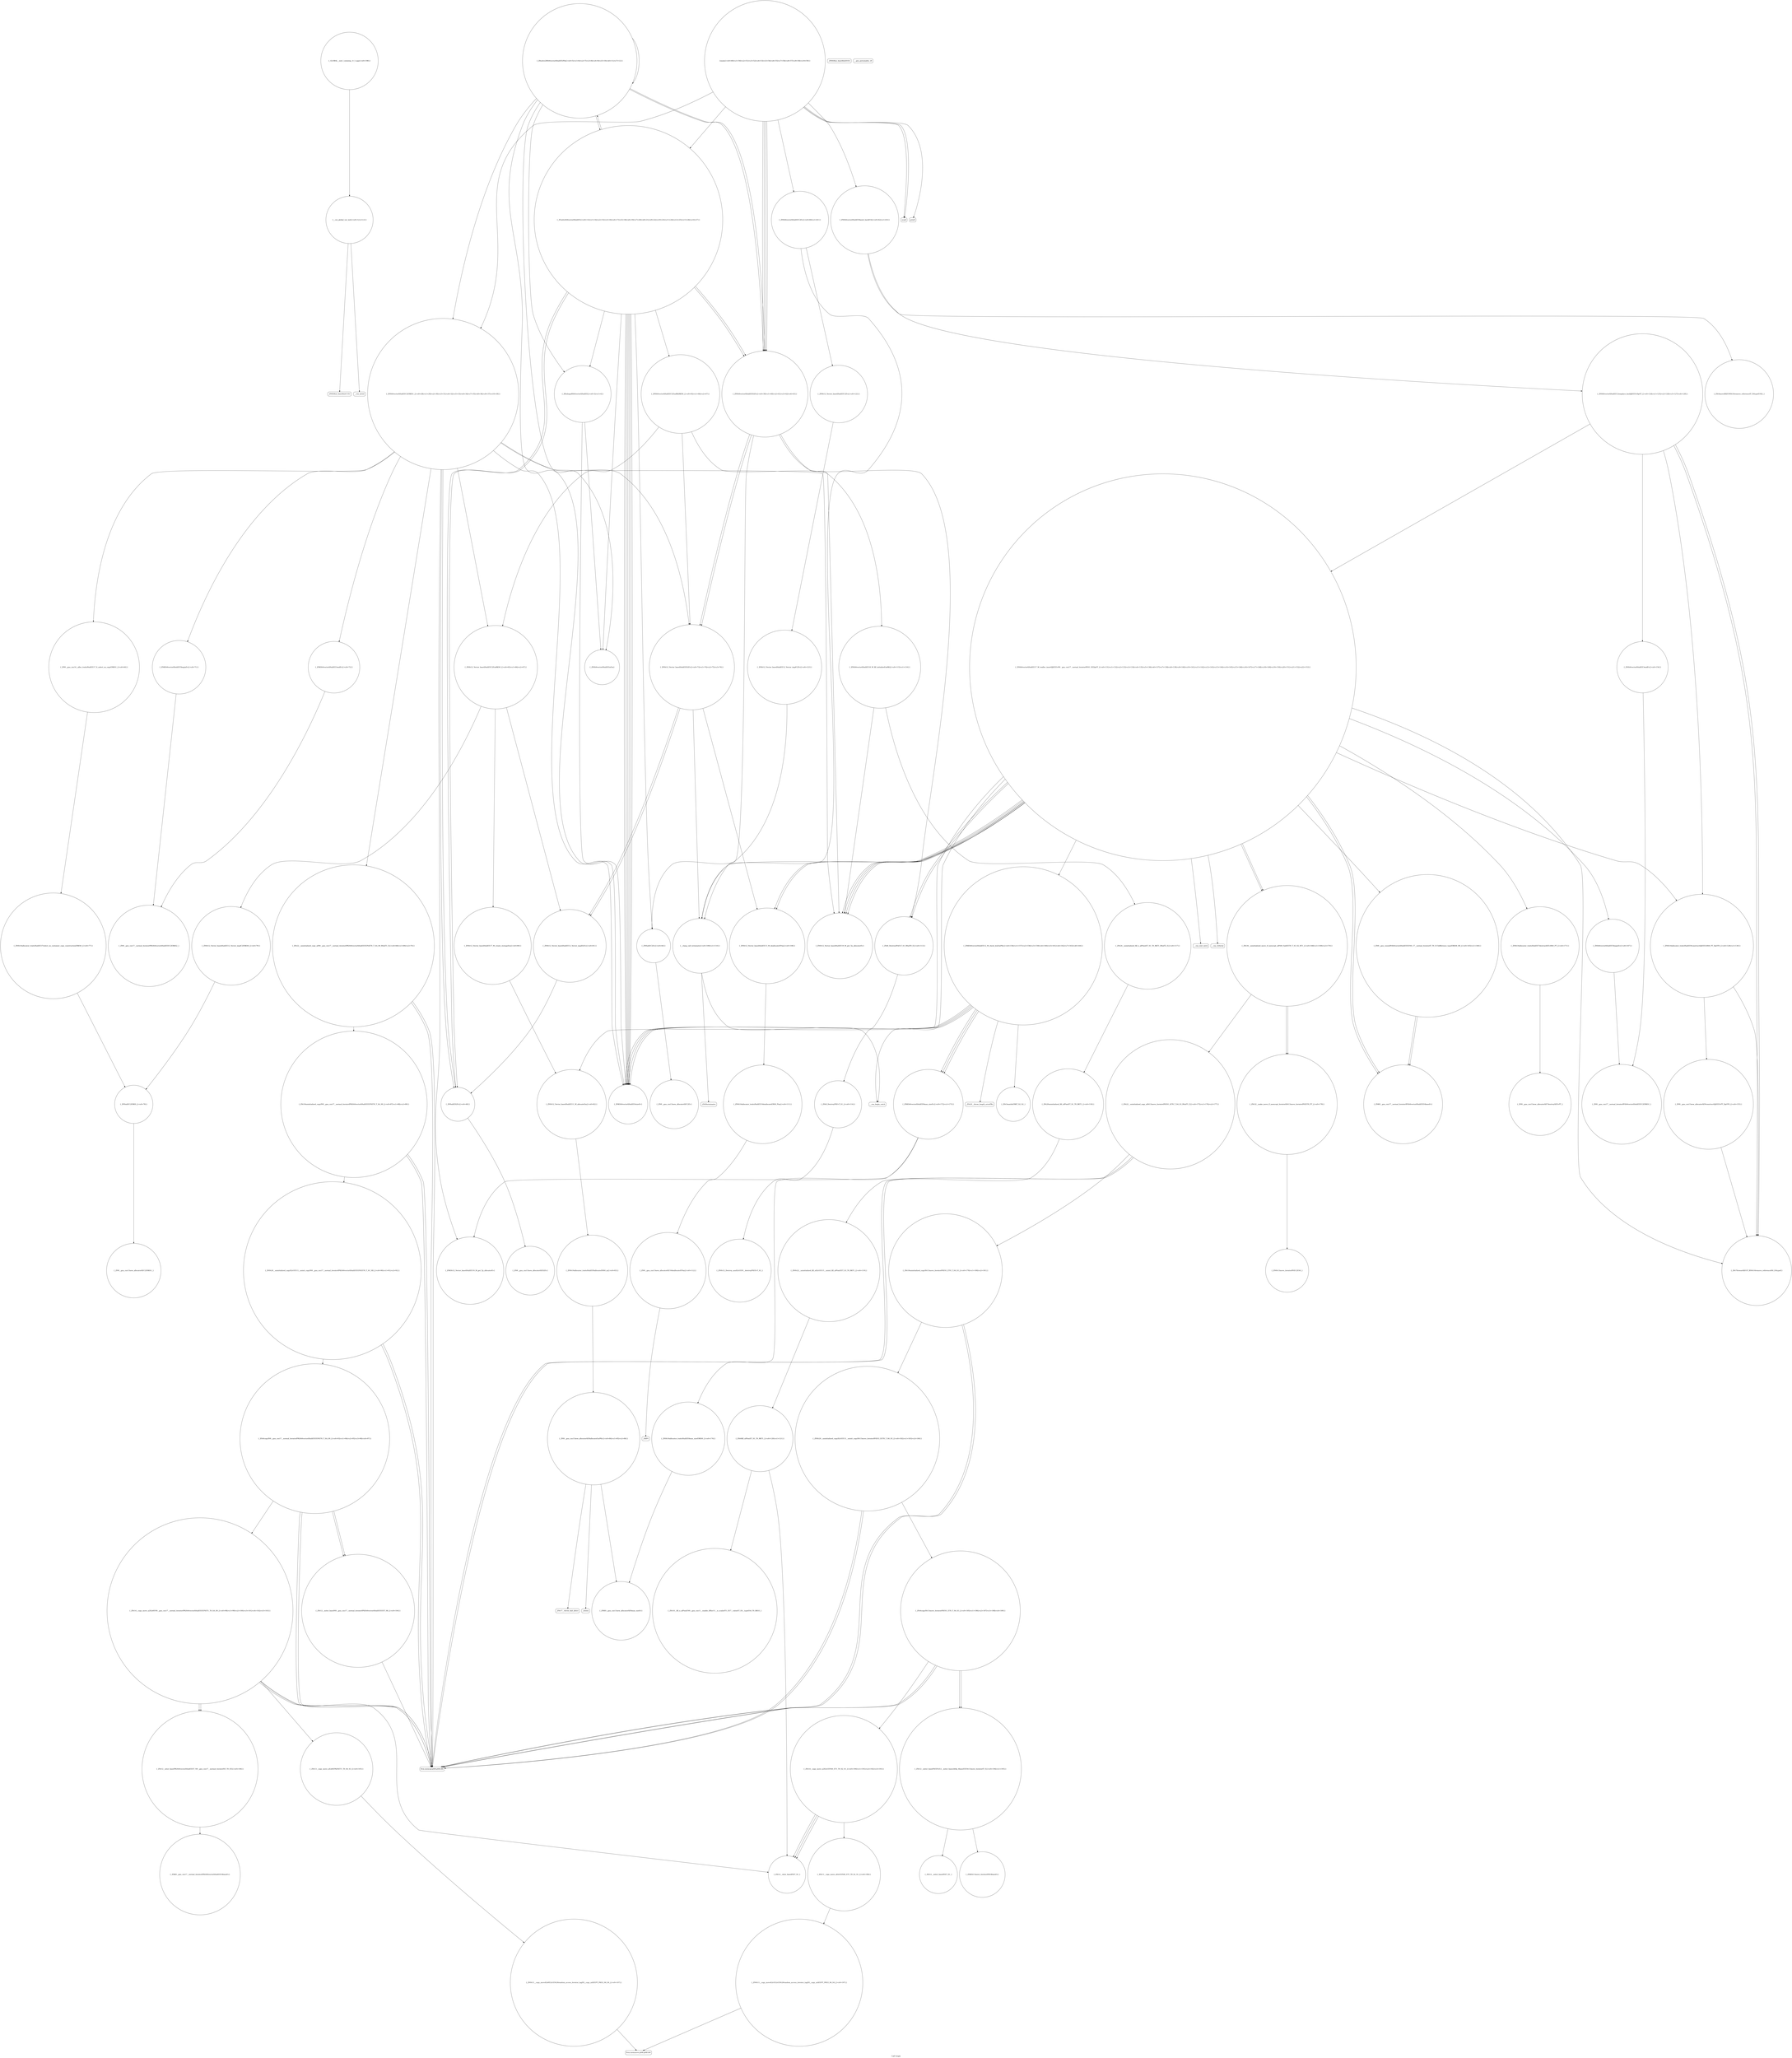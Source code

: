 digraph "Call Graph" {
	label="Call Graph";

	Node0x55a31f106e70 [shape=record,shape=circle,label="{__cxx_global_var_init|{<s0>1|<s1>2}}"];
	Node0x55a31f106e70:s0 -> Node0x55a31f106ef0[color=black];
	Node0x55a31f106e70:s1 -> Node0x55a31f3996a0[color=black];
	Node0x55a31f39d240 [shape=record,shape=circle,label="{_ZSt3maxImERKT_S2_S2_}"];
	Node0x55a31f3998a0 [shape=record,shape=circle,label="{_Z6solve2RSt6vectorIiSaIiEEiPib|{<s0>5|<s1>6|<s2>7|<s3>8|<s4>9|<s5>10|<s6>11|<s7>12}}"];
	Node0x55a31f3998a0:s0 -> Node0x55a31f3997a0[color=black];
	Node0x55a31f3998a0:s1 -> Node0x55a31f399720[color=black];
	Node0x55a31f3998a0:s2 -> Node0x55a31f3999a0[color=black];
	Node0x55a31f3998a0:s3 -> Node0x55a31f399920[color=black];
	Node0x55a31f3998a0:s4 -> Node0x55a31f399aa0[color=black];
	Node0x55a31f3998a0:s5 -> Node0x55a31f399aa0[color=black];
	Node0x55a31f3998a0:s6 -> Node0x55a31f399820[color=black];
	Node0x55a31f3998a0:s7 -> Node0x55a31f3998a0[color=black];
	Node0x55a31f39ada0 [shape=record,shape=circle,label="{_ZSt4copyISt13move_iteratorIPiES1_ET0_T_S4_S3_|{<s0>185|<s1>186|<s2>187|<s3>188|<s4>189}}"];
	Node0x55a31f39ada0:s0 -> Node0x55a31f39aa20[color=black];
	Node0x55a31f39ada0:s1 -> Node0x55a31f39aea0[color=black];
	Node0x55a31f39ada0:s2 -> Node0x55a31f39aa20[color=black];
	Node0x55a31f39ada0:s3 -> Node0x55a31f39aea0[color=black];
	Node0x55a31f39ada0:s4 -> Node0x55a31f39ae20[color=black];
	Node0x55a31f399c20 [shape=record,shape=circle,label="{_ZNSaIiED2Ev|{<s0>48}}"];
	Node0x55a31f399c20:s0 -> Node0x55a31f39a920[color=black];
	Node0x55a31f39b120 [shape=record,shape=circle,label="{_ZNSt13move_iteratorIPiEC2ES0_}"];
	Node0x55a31f399fa0 [shape=record,shape=circle,label="{_ZNKSt12_Vector_baseIiSaIiEE19_M_get_Tp_allocatorEv}"];
	Node0x55a31f39a320 [shape=record,shape=circle,label="{_ZNSt16allocator_traitsISaIiEE37select_on_container_copy_constructionERKS0_|{<s0>77}}"];
	Node0x55a31f39a320:s0 -> Node0x55a31f39a3a0[color=black];
	Node0x55a31f39a6a0 [shape=record,shape=circle,label="{_ZNSt16allocator_traitsISaIiEE8allocateERS0_m|{<s0>83}}"];
	Node0x55a31f39a6a0:s0 -> Node0x55a31f39a720[color=black];
	Node0x55a31f39aa20 [shape=record,shape=Mrecord,label="{llvm.memcpy.p0i8.p0i8.i64}"];
	Node0x55a31f39bdc0 [shape=record,shape=circle,label="{_ZSt12__niter_baseIPiET_S1_}"];
	Node0x55a31f39c140 [shape=record,shape=Mrecord,label="{__cxa_begin_catch}"];
	Node0x55a31f39c4c0 [shape=record,shape=circle,label="{_ZNSt12_Destroy_auxILb1EE9__destroyIPiEEvT_S3_}"];
	Node0x55a31f39c840 [shape=record,shape=circle,label="{_ZSt10__fill_n_aIPimiEN9__gnu_cxx11__enable_ifIXsr11__is_scalarIT1_EE7__valueET_E6__typeES4_T0_RKS3_}"];
	Node0x55a31f39cbc0 [shape=record,shape=circle,label="{_ZNSt6vectorIiSaIiEE17_M_realloc_insertIJiEEEvN9__gnu_cxx17__normal_iteratorIPiS1_EEDpOT_|{<s0>131|<s1>132|<s2>133|<s3>134|<s4>135|<s5>136|<s6>137|<s7>138|<s8>139|<s9>140|<s10>141|<s11>142|<s12>143|<s13>144|<s14>145|<s15>146|<s16>147|<s17>148|<s18>149|<s19>150|<s20>151|<s21>152|<s22>153}}"];
	Node0x55a31f39cbc0:s0 -> Node0x55a31f39cd40[color=black];
	Node0x55a31f39cbc0:s1 -> Node0x55a31f39ce40[color=black];
	Node0x55a31f39cbc0:s2 -> Node0x55a31f39cdc0[color=black];
	Node0x55a31f39cbc0:s3 -> Node0x55a31f39a620[color=black];
	Node0x55a31f39cbc0:s4 -> Node0x55a31f39cb40[color=black];
	Node0x55a31f39cbc0:s5 -> Node0x55a31f39cac0[color=black];
	Node0x55a31f39cbc0:s6 -> Node0x55a31f39cf40[color=black];
	Node0x55a31f39cbc0:s7 -> Node0x55a31f39a220[color=black];
	Node0x55a31f39cbc0:s8 -> Node0x55a31f39cec0[color=black];
	Node0x55a31f39cbc0:s9 -> Node0x55a31f39cf40[color=black];
	Node0x55a31f39cbc0:s10 -> Node0x55a31f39a220[color=black];
	Node0x55a31f39cbc0:s11 -> Node0x55a31f39cec0[color=black];
	Node0x55a31f39cbc0:s12 -> Node0x55a31f39c140[color=black];
	Node0x55a31f39cbc0:s13 -> Node0x55a31f39cfc0[color=black];
	Node0x55a31f39cbc0:s14 -> Node0x55a31f39d0c0[color=black];
	Node0x55a31f39cbc0:s15 -> Node0x55a31f39a220[color=black];
	Node0x55a31f39cbc0:s16 -> Node0x55a31f39c3c0[color=black];
	Node0x55a31f39cbc0:s17 -> Node0x55a31f39c040[color=black];
	Node0x55a31f39cbc0:s18 -> Node0x55a31f39d040[color=black];
	Node0x55a31f39cbc0:s19 -> Node0x55a31f39a220[color=black];
	Node0x55a31f39cbc0:s20 -> Node0x55a31f39c3c0[color=black];
	Node0x55a31f39cbc0:s21 -> Node0x55a31f39c040[color=black];
	Node0x55a31f39cbc0:s22 -> Node0x55a31f39c0c0[color=black];
	Node0x55a31f39cf40 [shape=record,shape=circle,label="{_ZNK9__gnu_cxx17__normal_iteratorIPiSt6vectorIiSaIiEEE4baseEv}"];
	Node0x55a31f106ef0 [shape=record,shape=Mrecord,label="{_ZNSt8ios_base4InitC1Ev}"];
	Node0x55a31f39d2c0 [shape=record,shape=circle,label="{_ZNSt16allocator_traitsISaIiEE8max_sizeERKS0_|{<s0>174}}"];
	Node0x55a31f39d2c0:s0 -> Node0x55a31f39a7a0[color=black];
	Node0x55a31f399920 [shape=record,shape=circle,label="{_Z5solveSt6vectorIiSaIiEE|{<s0>13|<s1>14|<s2>15|<s3>16|<s4>17|<s5>18|<s6>19|<s7>20|<s8>21|<s9>22|<s10>23|<s11>24|<s12>25|<s13>26|<s14>27}}"];
	Node0x55a31f399920:s0 -> Node0x55a31f3997a0[color=black];
	Node0x55a31f399920:s1 -> Node0x55a31f399820[color=black];
	Node0x55a31f399920:s2 -> Node0x55a31f3997a0[color=black];
	Node0x55a31f399920:s3 -> Node0x55a31f3997a0[color=black];
	Node0x55a31f399920:s4 -> Node0x55a31f3997a0[color=black];
	Node0x55a31f399920:s5 -> Node0x55a31f3997a0[color=black];
	Node0x55a31f399920:s6 -> Node0x55a31f399b20[color=black];
	Node0x55a31f399920:s7 -> Node0x55a31f399ba0[color=black];
	Node0x55a31f399920:s8 -> Node0x55a31f399c20[color=black];
	Node0x55a31f399920:s9 -> Node0x55a31f399720[color=black];
	Node0x55a31f399920:s10 -> Node0x55a31f3998a0[color=black];
	Node0x55a31f399920:s11 -> Node0x55a31f399aa0[color=black];
	Node0x55a31f399920:s12 -> Node0x55a31f399c20[color=black];
	Node0x55a31f399920:s13 -> Node0x55a31f399aa0[color=black];
	Node0x55a31f399920:s14 -> Node0x55a31f3997a0[color=black];
	Node0x55a31f39ae20 [shape=record,shape=circle,label="{_ZSt14__copy_move_a2ILb1EPiS0_ET1_T0_S2_S1_|{<s0>190|<s1>191|<s2>192|<s3>193}}"];
	Node0x55a31f39ae20:s0 -> Node0x55a31f39bdc0[color=black];
	Node0x55a31f39ae20:s1 -> Node0x55a31f39bdc0[color=black];
	Node0x55a31f39ae20:s2 -> Node0x55a31f39bdc0[color=black];
	Node0x55a31f39ae20:s3 -> Node0x55a31f39af20[color=black];
	Node0x55a31f399ca0 [shape=record,shape=circle,label="{main|{<s0>49|<s1>50|<s2>51|<s3>52|<s4>53|<s5>54|<s6>55|<s7>56|<s8>57|<s9>58|<s10>59}}"];
	Node0x55a31f399ca0:s0 -> Node0x55a31f399d20[color=black];
	Node0x55a31f399ca0:s1 -> Node0x55a31f399d20[color=black];
	Node0x55a31f399ca0:s2 -> Node0x55a31f399da0[color=black];
	Node0x55a31f399ca0:s3 -> Node0x55a31f399e20[color=black];
	Node0x55a31f399ca0:s4 -> Node0x55a31f3999a0[color=black];
	Node0x55a31f399ca0:s5 -> Node0x55a31f399920[color=black];
	Node0x55a31f399ca0:s6 -> Node0x55a31f399aa0[color=black];
	Node0x55a31f399ca0:s7 -> Node0x55a31f399ea0[color=black];
	Node0x55a31f399ca0:s8 -> Node0x55a31f399aa0[color=black];
	Node0x55a31f399ca0:s9 -> Node0x55a31f399aa0[color=black];
	Node0x55a31f399ca0:s10 -> Node0x55a31f399aa0[color=black];
	Node0x55a31f39b1a0 [shape=record,shape=circle,label="{_ZN9__gnu_cxx13new_allocatorIiE7destroyIiEEvPT_}"];
	Node0x55a31f39a020 [shape=record,shape=circle,label="{_ZNSt12_Vector_baseIiSaIiEEC2EmRKS0_|{<s0>65|<s1>66|<s2>67}}"];
	Node0x55a31f39a020:s0 -> Node0x55a31f39a4a0[color=black];
	Node0x55a31f39a020:s1 -> Node0x55a31f39a520[color=black];
	Node0x55a31f39a020:s2 -> Node0x55a31f39a5a0[color=black];
	Node0x55a31f39a3a0 [shape=record,shape=circle,label="{_ZNSaIiEC2ERKS_|{<s0>78}}"];
	Node0x55a31f39a3a0:s0 -> Node0x55a31f39a420[color=black];
	Node0x55a31f39a720 [shape=record,shape=circle,label="{_ZN9__gnu_cxx13new_allocatorIiE8allocateEmPKv|{<s0>84|<s1>85|<s2>86}}"];
	Node0x55a31f39a720:s0 -> Node0x55a31f39a7a0[color=black];
	Node0x55a31f39a720:s1 -> Node0x55a31f39a820[color=black];
	Node0x55a31f39a720:s2 -> Node0x55a31f39a8a0[color=black];
	Node0x55a31f39aaa0 [shape=record,shape=circle,label="{_ZNSt20__uninitialized_copyILb1EE13__uninit_copyIN9__gnu_cxx17__normal_iteratorIPKiSt6vectorIiSaIiEEEEPiEET0_T_SC_SB_|{<s0>90|<s1>91|<s2>92}}"];
	Node0x55a31f39aaa0:s0 -> Node0x55a31f39aa20[color=black];
	Node0x55a31f39aaa0:s1 -> Node0x55a31f39aa20[color=black];
	Node0x55a31f39aaa0:s2 -> Node0x55a31f39ab20[color=black];
	Node0x55a31f39be40 [shape=record,shape=circle,label="{_ZNSt11__copy_moveILb0ELb1ESt26random_access_iterator_tagE8__copy_mIiEEPT_PKS3_S6_S4_|{<s0>107}}"];
	Node0x55a31f39be40:s0 -> Node0x55a31f39bec0[color=black];
	Node0x55a31f39c1c0 [shape=record,shape=Mrecord,label="{_ZSt9terminatev}"];
	Node0x55a31f39c540 [shape=record,shape=circle,label="{_ZN9__gnu_cxx13new_allocatorIiEC2Ev}"];
	Node0x55a31f39c8c0 [shape=record,shape=circle,label="{_ZNSt12_Vector_baseIiSaIiEEC2Ev|{<s0>122}}"];
	Node0x55a31f39c8c0:s0 -> Node0x55a31f39c940[color=black];
	Node0x55a31f39cc40 [shape=record,shape=circle,label="{_ZNSt6vectorIiSaIiEE3endEv|{<s0>154}}"];
	Node0x55a31f39cc40:s0 -> Node0x55a31f39d340[color=black];
	Node0x55a31f39cfc0 [shape=record,shape=circle,label="{_ZNSt16allocator_traitsISaIiEE7destroyIiEEvRS0_PT_|{<s0>171}}"];
	Node0x55a31f39cfc0:s0 -> Node0x55a31f39b1a0[color=black];
	Node0x55a31f399620 [shape=record,shape=Mrecord,label="{_ZNSt8ios_base4InitD1Ev}"];
	Node0x55a31f39d340 [shape=record,shape=circle,label="{_ZN9__gnu_cxx17__normal_iteratorIPiSt6vectorIiSaIiEEEC2ERKS1_}"];
	Node0x55a31f3999a0 [shape=record,shape=circle,label="{_ZNSt6vectorIiSaIiEEC2ERKS1_|{<s0>28|<s1>29|<s2>30|<s3>31|<s4>32|<s5>33|<s6>34|<s7>35|<s8>36|<s9>37|<s10>38}}"];
	Node0x55a31f3999a0:s0 -> Node0x55a31f3997a0[color=black];
	Node0x55a31f3999a0:s1 -> Node0x55a31f399fa0[color=black];
	Node0x55a31f3999a0:s2 -> Node0x55a31f399f20[color=black];
	Node0x55a31f3999a0:s3 -> Node0x55a31f39a020[color=black];
	Node0x55a31f3999a0:s4 -> Node0x55a31f399c20[color=black];
	Node0x55a31f3999a0:s5 -> Node0x55a31f39a120[color=black];
	Node0x55a31f3999a0:s6 -> Node0x55a31f39a1a0[color=black];
	Node0x55a31f3999a0:s7 -> Node0x55a31f39a220[color=black];
	Node0x55a31f3999a0:s8 -> Node0x55a31f39a0a0[color=black];
	Node0x55a31f3999a0:s9 -> Node0x55a31f399c20[color=black];
	Node0x55a31f3999a0:s10 -> Node0x55a31f39a2a0[color=black];
	Node0x55a31f39aea0 [shape=record,shape=circle,label="{_ZSt12__miter_baseIPiEDTcl12__miter_basecldtfp_4baseEEESt13move_iteratorIT_E|{<s0>194|<s1>195}}"];
	Node0x55a31f39aea0:s0 -> Node0x55a31f39b0a0[color=black];
	Node0x55a31f39aea0:s1 -> Node0x55a31f39b020[color=black];
	Node0x55a31f399d20 [shape=record,shape=Mrecord,label="{scanf}"];
	Node0x55a31f39b220 [shape=record,shape=circle,label="{_GLOBAL__sub_I_semiexp._0_1.cpp|{<s0>198}}"];
	Node0x55a31f39b220:s0 -> Node0x55a31f106e70[color=black];
	Node0x55a31f39a0a0 [shape=record,shape=circle,label="{_ZSt22__uninitialized_copy_aIN9__gnu_cxx17__normal_iteratorIPKiSt6vectorIiSaIiEEEEPiiET0_T_SA_S9_RSaIT1_E|{<s0>68|<s1>69|<s2>70}}"];
	Node0x55a31f39a0a0:s0 -> Node0x55a31f39aa20[color=black];
	Node0x55a31f39a0a0:s1 -> Node0x55a31f39aa20[color=black];
	Node0x55a31f39a0a0:s2 -> Node0x55a31f39a9a0[color=black];
	Node0x55a31f39a420 [shape=record,shape=circle,label="{_ZN9__gnu_cxx13new_allocatorIiEC2ERKS1_}"];
	Node0x55a31f39a7a0 [shape=record,shape=circle,label="{_ZNK9__gnu_cxx13new_allocatorIiE8max_sizeEv}"];
	Node0x55a31f39ab20 [shape=record,shape=circle,label="{_ZSt4copyIN9__gnu_cxx17__normal_iteratorIPKiSt6vectorIiSaIiEEEEPiET0_T_SA_S9_|{<s0>93|<s1>94|<s2>95|<s3>96|<s4>97}}"];
	Node0x55a31f39ab20:s0 -> Node0x55a31f39aa20[color=black];
	Node0x55a31f39ab20:s1 -> Node0x55a31f39ac20[color=black];
	Node0x55a31f39ab20:s2 -> Node0x55a31f39aa20[color=black];
	Node0x55a31f39ab20:s3 -> Node0x55a31f39ac20[color=black];
	Node0x55a31f39ab20:s4 -> Node0x55a31f39aba0[color=black];
	Node0x55a31f39bec0 [shape=record,shape=Mrecord,label="{llvm.memmove.p0i8.p0i8.i64}"];
	Node0x55a31f39c240 [shape=record,shape=circle,label="{_ZNSt16allocator_traitsISaIiEE10deallocateERS0_Pim|{<s0>111}}"];
	Node0x55a31f39c240:s0 -> Node0x55a31f39c2c0[color=black];
	Node0x55a31f39c5c0 [shape=record,shape=circle,label="{_ZNSt6vectorIiSaIiEE18_M_fill_initializeEmRKi|{<s0>115|<s1>116}}"];
	Node0x55a31f39c5c0:s0 -> Node0x55a31f39a220[color=black];
	Node0x55a31f39c5c0:s1 -> Node0x55a31f39c640[color=black];
	Node0x55a31f39c940 [shape=record,shape=circle,label="{_ZNSt12_Vector_baseIiSaIiEE12_Vector_implC2Ev|{<s0>123}}"];
	Node0x55a31f39c940:s0 -> Node0x55a31f399b20[color=black];
	Node0x55a31f39ccc0 [shape=record,shape=circle,label="{_ZN9__gnu_cxx13new_allocatorIiE9constructIiJiEEEvPT_DpOT0_|{<s0>155}}"];
	Node0x55a31f39ccc0:s0 -> Node0x55a31f39cb40[color=black];
	Node0x55a31f39d040 [shape=record,shape=Mrecord,label="{__cxa_rethrow}"];
	Node0x55a31f3996a0 [shape=record,shape=Mrecord,label="{__cxa_atexit}"];
	Node0x55a31f39d3c0 [shape=record,shape=circle,label="{_ZSt22__uninitialized_copy_aISt13move_iteratorIPiES1_iET0_T_S4_S3_RSaIT1_E|{<s0>175|<s1>176|<s2>177}}"];
	Node0x55a31f39d3c0:s0 -> Node0x55a31f39aa20[color=black];
	Node0x55a31f39d3c0:s1 -> Node0x55a31f39aa20[color=black];
	Node0x55a31f39d3c0:s2 -> Node0x55a31f39d4c0[color=black];
	Node0x55a31f399a20 [shape=record,shape=Mrecord,label="{__gxx_personality_v0}"];
	Node0x55a31f39af20 [shape=record,shape=circle,label="{_ZSt13__copy_move_aILb1EPiS0_ET1_T0_S2_S1_|{<s0>196}}"];
	Node0x55a31f39af20:s0 -> Node0x55a31f39afa0[color=black];
	Node0x55a31f399da0 [shape=record,shape=circle,label="{_ZNSt6vectorIiSaIiEEC2Ev|{<s0>60|<s1>61}}"];
	Node0x55a31f399da0:s0 -> Node0x55a31f39c8c0[color=black];
	Node0x55a31f399da0:s1 -> Node0x55a31f39c0c0[color=black];
	Node0x55a31f39a120 [shape=record,shape=circle,label="{_ZNKSt6vectorIiSaIiEE5beginEv|{<s0>71}}"];
	Node0x55a31f39a120:s0 -> Node0x55a31f39bfc0[color=black];
	Node0x55a31f39a4a0 [shape=record,shape=circle,label="{_ZNSt12_Vector_baseIiSaIiEE12_Vector_implC2ERKS0_|{<s0>79}}"];
	Node0x55a31f39a4a0:s0 -> Node0x55a31f39a3a0[color=black];
	Node0x55a31f39a820 [shape=record,shape=Mrecord,label="{_ZSt17__throw_bad_allocv}"];
	Node0x55a31f39aba0 [shape=record,shape=circle,label="{_ZSt14__copy_move_a2ILb0EN9__gnu_cxx17__normal_iteratorIPKiSt6vectorIiSaIiEEEEPiET1_T0_SA_S9_|{<s0>98|<s1>99|<s2>100|<s3>101|<s4>102|<s5>103}}"];
	Node0x55a31f39aba0:s0 -> Node0x55a31f39aa20[color=black];
	Node0x55a31f39aba0:s1 -> Node0x55a31f39bd40[color=black];
	Node0x55a31f39aba0:s2 -> Node0x55a31f39aa20[color=black];
	Node0x55a31f39aba0:s3 -> Node0x55a31f39bd40[color=black];
	Node0x55a31f39aba0:s4 -> Node0x55a31f39bdc0[color=black];
	Node0x55a31f39aba0:s5 -> Node0x55a31f39aca0[color=black];
	Node0x55a31f39bf40 [shape=record,shape=circle,label="{_ZNK9__gnu_cxx17__normal_iteratorIPKiSt6vectorIiSaIiEEE4baseEv}"];
	Node0x55a31f39c2c0 [shape=record,shape=circle,label="{_ZN9__gnu_cxx13new_allocatorIiE10deallocateEPim|{<s0>112}}"];
	Node0x55a31f39c2c0:s0 -> Node0x55a31f39c340[color=black];
	Node0x55a31f39c640 [shape=record,shape=circle,label="{_ZSt24__uninitialized_fill_n_aIPimiiET_S1_T0_RKT1_RSaIT2_E|{<s0>117}}"];
	Node0x55a31f39c640:s0 -> Node0x55a31f39c6c0[color=black];
	Node0x55a31f39c9c0 [shape=record,shape=circle,label="{_ZNSt6vectorIiSaIiEE12emplace_backIJiEEEvDpOT_|{<s0>124|<s1>125|<s2>126|<s3>127|<s4>128}}"];
	Node0x55a31f39c9c0:s0 -> Node0x55a31f39cb40[color=black];
	Node0x55a31f39c9c0:s1 -> Node0x55a31f39cac0[color=black];
	Node0x55a31f39c9c0:s2 -> Node0x55a31f39cc40[color=black];
	Node0x55a31f39c9c0:s3 -> Node0x55a31f39cb40[color=black];
	Node0x55a31f39c9c0:s4 -> Node0x55a31f39cbc0[color=black];
	Node0x55a31f39cd40 [shape=record,shape=circle,label="{_ZNKSt6vectorIiSaIiEE12_M_check_lenEmPKc|{<s0>156|<s1>157|<s2>158|<s3>159|<s4>160|<s5>161|<s6>162|<s7>163|<s8>164}}"];
	Node0x55a31f39cd40:s0 -> Node0x55a31f39d140[color=black];
	Node0x55a31f39cd40:s1 -> Node0x55a31f3997a0[color=black];
	Node0x55a31f39cd40:s2 -> Node0x55a31f39d1c0[color=black];
	Node0x55a31f39cd40:s3 -> Node0x55a31f3997a0[color=black];
	Node0x55a31f39cd40:s4 -> Node0x55a31f3997a0[color=black];
	Node0x55a31f39cd40:s5 -> Node0x55a31f39d240[color=black];
	Node0x55a31f39cd40:s6 -> Node0x55a31f3997a0[color=black];
	Node0x55a31f39cd40:s7 -> Node0x55a31f39d140[color=black];
	Node0x55a31f39cd40:s8 -> Node0x55a31f39d140[color=black];
	Node0x55a31f39d0c0 [shape=record,shape=Mrecord,label="{__cxa_end_catch}"];
	Node0x55a31f399720 [shape=record,shape=circle,label="{_Z6ishogeRSt6vectorIiSaIiEE|{<s0>3|<s1>4}}"];
	Node0x55a31f399720:s0 -> Node0x55a31f3997a0[color=black];
	Node0x55a31f399720:s1 -> Node0x55a31f399820[color=black];
	Node0x55a31f39d440 [shape=record,shape=circle,label="{_ZSt32__make_move_if_noexcept_iteratorIiSt13move_iteratorIPiEET0_PT_|{<s0>178}}"];
	Node0x55a31f39d440:s0 -> Node0x55a31f39b120[color=black];
	Node0x55a31f399aa0 [shape=record,shape=circle,label="{_ZNSt6vectorIiSaIiEED2Ev|{<s0>39|<s1>40|<s2>41|<s3>42|<s4>43}}"];
	Node0x55a31f399aa0:s0 -> Node0x55a31f39a220[color=black];
	Node0x55a31f399aa0:s1 -> Node0x55a31f39c3c0[color=black];
	Node0x55a31f399aa0:s2 -> Node0x55a31f39a2a0[color=black];
	Node0x55a31f399aa0:s3 -> Node0x55a31f39a2a0[color=black];
	Node0x55a31f399aa0:s4 -> Node0x55a31f39c0c0[color=black];
	Node0x55a31f39afa0 [shape=record,shape=circle,label="{_ZNSt11__copy_moveILb1ELb1ESt26random_access_iterator_tagE8__copy_mIiEEPT_PKS3_S6_S4_|{<s0>197}}"];
	Node0x55a31f39afa0:s0 -> Node0x55a31f39bec0[color=black];
	Node0x55a31f399e20 [shape=record,shape=circle,label="{_ZNSt6vectorIiSaIiEE9push_backEOi|{<s0>62|<s1>63}}"];
	Node0x55a31f399e20:s0 -> Node0x55a31f39ca40[color=black];
	Node0x55a31f399e20:s1 -> Node0x55a31f39c9c0[color=black];
	Node0x55a31f39a1a0 [shape=record,shape=circle,label="{_ZNKSt6vectorIiSaIiEE3endEv|{<s0>72}}"];
	Node0x55a31f39a1a0:s0 -> Node0x55a31f39bfc0[color=black];
	Node0x55a31f39a520 [shape=record,shape=circle,label="{_ZNSt12_Vector_baseIiSaIiEE17_M_create_storageEm|{<s0>80}}"];
	Node0x55a31f39a520:s0 -> Node0x55a31f39a620[color=black];
	Node0x55a31f39a8a0 [shape=record,shape=Mrecord,label="{_Znwm}"];
	Node0x55a31f39ac20 [shape=record,shape=circle,label="{_ZSt12__miter_baseIN9__gnu_cxx17__normal_iteratorIPKiSt6vectorIiSaIiEEEEET_S8_|{<s0>104}}"];
	Node0x55a31f39ac20:s0 -> Node0x55a31f39aa20[color=black];
	Node0x55a31f39bfc0 [shape=record,shape=circle,label="{_ZN9__gnu_cxx17__normal_iteratorIPKiSt6vectorIiSaIiEEEC2ERKS2_}"];
	Node0x55a31f39c340 [shape=record,shape=Mrecord,label="{_ZdlPv}"];
	Node0x55a31f39c6c0 [shape=record,shape=circle,label="{_ZSt20uninitialized_fill_nIPimiET_S1_T0_RKT1_|{<s0>118}}"];
	Node0x55a31f39c6c0:s0 -> Node0x55a31f39c740[color=black];
	Node0x55a31f39ca40 [shape=record,shape=circle,label="{_ZSt4moveIRiEONSt16remove_referenceIT_E4typeEOS2_}"];
	Node0x55a31f39cdc0 [shape=record,shape=circle,label="{_ZN9__gnu_cxxmiIPiSt6vectorIiSaIiEEEENS_17__normal_iteratorIT_T0_E15difference_typeERKS8_SB_|{<s0>165|<s1>166}}"];
	Node0x55a31f39cdc0:s0 -> Node0x55a31f39cf40[color=black];
	Node0x55a31f39cdc0:s1 -> Node0x55a31f39cf40[color=black];
	Node0x55a31f39d140 [shape=record,shape=circle,label="{_ZNKSt6vectorIiSaIiEE8max_sizeEv|{<s0>172|<s1>173}}"];
	Node0x55a31f39d140:s0 -> Node0x55a31f399fa0[color=black];
	Node0x55a31f39d140:s1 -> Node0x55a31f39d2c0[color=black];
	Node0x55a31f3997a0 [shape=record,shape=circle,label="{_ZNKSt6vectorIiSaIiEE4sizeEv}"];
	Node0x55a31f39d4c0 [shape=record,shape=circle,label="{_ZSt18uninitialized_copyISt13move_iteratorIPiES1_ET0_T_S4_S3_|{<s0>179|<s1>180|<s2>181}}"];
	Node0x55a31f39d4c0:s0 -> Node0x55a31f39aa20[color=black];
	Node0x55a31f39d4c0:s1 -> Node0x55a31f39aa20[color=black];
	Node0x55a31f39d4c0:s2 -> Node0x55a31f39ad20[color=black];
	Node0x55a31f399b20 [shape=record,shape=circle,label="{_ZNSaIiEC2Ev|{<s0>44}}"];
	Node0x55a31f399b20:s0 -> Node0x55a31f39c540[color=black];
	Node0x55a31f39b020 [shape=record,shape=circle,label="{_ZSt12__miter_baseIPiET_S1_}"];
	Node0x55a31f399ea0 [shape=record,shape=Mrecord,label="{printf}"];
	Node0x55a31f39a220 [shape=record,shape=circle,label="{_ZNSt12_Vector_baseIiSaIiEE19_M_get_Tp_allocatorEv}"];
	Node0x55a31f39a5a0 [shape=record,shape=circle,label="{_ZNSt12_Vector_baseIiSaIiEE12_Vector_implD2Ev|{<s0>81}}"];
	Node0x55a31f39a5a0:s0 -> Node0x55a31f399c20[color=black];
	Node0x55a31f39a920 [shape=record,shape=circle,label="{_ZN9__gnu_cxx13new_allocatorIiED2Ev}"];
	Node0x55a31f39aca0 [shape=record,shape=circle,label="{_ZSt13__copy_move_aILb0EPKiPiET1_T0_S4_S3_|{<s0>105}}"];
	Node0x55a31f39aca0:s0 -> Node0x55a31f39be40[color=black];
	Node0x55a31f39c040 [shape=record,shape=circle,label="{_ZNSt12_Vector_baseIiSaIiEE13_M_deallocateEPim|{<s0>108}}"];
	Node0x55a31f39c040:s0 -> Node0x55a31f39c240[color=black];
	Node0x55a31f39c3c0 [shape=record,shape=circle,label="{_ZSt8_DestroyIPiiEvT_S1_RSaIT0_E|{<s0>113}}"];
	Node0x55a31f39c3c0:s0 -> Node0x55a31f39c440[color=black];
	Node0x55a31f39c740 [shape=record,shape=circle,label="{_ZNSt22__uninitialized_fill_nILb1EE15__uninit_fill_nIPimiEET_S3_T0_RKT1_|{<s0>119}}"];
	Node0x55a31f39c740:s0 -> Node0x55a31f39c7c0[color=black];
	Node0x55a31f39cac0 [shape=record,shape=circle,label="{_ZNSt16allocator_traitsISaIiEE9constructIiJiEEEvRS0_PT_DpOT0_|{<s0>129|<s1>130}}"];
	Node0x55a31f39cac0:s0 -> Node0x55a31f39cb40[color=black];
	Node0x55a31f39cac0:s1 -> Node0x55a31f39ccc0[color=black];
	Node0x55a31f39ce40 [shape=record,shape=circle,label="{_ZNSt6vectorIiSaIiEE5beginEv|{<s0>167}}"];
	Node0x55a31f39ce40:s0 -> Node0x55a31f39d340[color=black];
	Node0x55a31f39d1c0 [shape=record,shape=Mrecord,label="{_ZSt20__throw_length_errorPKc}"];
	Node0x55a31f399820 [shape=record,shape=circle,label="{_ZNSt6vectorIiSaIiEEixEm}"];
	Node0x55a31f39ad20 [shape=record,shape=circle,label="{_ZNSt20__uninitialized_copyILb1EE13__uninit_copyISt13move_iteratorIPiES3_EET0_T_S6_S5_|{<s0>182|<s1>183|<s2>184}}"];
	Node0x55a31f39ad20:s0 -> Node0x55a31f39aa20[color=black];
	Node0x55a31f39ad20:s1 -> Node0x55a31f39aa20[color=black];
	Node0x55a31f39ad20:s2 -> Node0x55a31f39ada0[color=black];
	Node0x55a31f399ba0 [shape=record,shape=circle,label="{_ZNSt6vectorIiSaIiEEC2EmRKiRKS0_|{<s0>45|<s1>46|<s2>47}}"];
	Node0x55a31f399ba0:s0 -> Node0x55a31f39a020[color=black];
	Node0x55a31f399ba0:s1 -> Node0x55a31f39c5c0[color=black];
	Node0x55a31f399ba0:s2 -> Node0x55a31f39a2a0[color=black];
	Node0x55a31f39b0a0 [shape=record,shape=circle,label="{_ZNKSt13move_iteratorIPiE4baseEv}"];
	Node0x55a31f399f20 [shape=record,shape=circle,label="{_ZN9__gnu_cxx14__alloc_traitsISaIiEE17_S_select_on_copyERKS1_|{<s0>64}}"];
	Node0x55a31f399f20:s0 -> Node0x55a31f39a320[color=black];
	Node0x55a31f39a2a0 [shape=record,shape=circle,label="{_ZNSt12_Vector_baseIiSaIiEED2Ev|{<s0>73|<s1>74|<s2>75|<s3>76}}"];
	Node0x55a31f39a2a0:s0 -> Node0x55a31f39c040[color=black];
	Node0x55a31f39a2a0:s1 -> Node0x55a31f39a5a0[color=black];
	Node0x55a31f39a2a0:s2 -> Node0x55a31f39a5a0[color=black];
	Node0x55a31f39a2a0:s3 -> Node0x55a31f39c0c0[color=black];
	Node0x55a31f39a620 [shape=record,shape=circle,label="{_ZNSt12_Vector_baseIiSaIiEE11_M_allocateEm|{<s0>82}}"];
	Node0x55a31f39a620:s0 -> Node0x55a31f39a6a0[color=black];
	Node0x55a31f39a9a0 [shape=record,shape=circle,label="{_ZSt18uninitialized_copyIN9__gnu_cxx17__normal_iteratorIPKiSt6vectorIiSaIiEEEEPiET0_T_SA_S9_|{<s0>87|<s1>88|<s2>89}}"];
	Node0x55a31f39a9a0:s0 -> Node0x55a31f39aa20[color=black];
	Node0x55a31f39a9a0:s1 -> Node0x55a31f39aa20[color=black];
	Node0x55a31f39a9a0:s2 -> Node0x55a31f39aaa0[color=black];
	Node0x55a31f39bd40 [shape=record,shape=circle,label="{_ZSt12__niter_baseIPKiSt6vectorIiSaIiEEET_N9__gnu_cxx17__normal_iteratorIS5_T0_EE|{<s0>106}}"];
	Node0x55a31f39bd40:s0 -> Node0x55a31f39bf40[color=black];
	Node0x55a31f39c0c0 [shape=record,shape=circle,label="{__clang_call_terminate|{<s0>109|<s1>110}}"];
	Node0x55a31f39c0c0:s0 -> Node0x55a31f39c140[color=black];
	Node0x55a31f39c0c0:s1 -> Node0x55a31f39c1c0[color=black];
	Node0x55a31f39c440 [shape=record,shape=circle,label="{_ZSt8_DestroyIPiEvT_S1_|{<s0>114}}"];
	Node0x55a31f39c440:s0 -> Node0x55a31f39c4c0[color=black];
	Node0x55a31f39c7c0 [shape=record,shape=circle,label="{_ZSt6fill_nIPimiET_S1_T0_RKT1_|{<s0>120|<s1>121}}"];
	Node0x55a31f39c7c0:s0 -> Node0x55a31f39bdc0[color=black];
	Node0x55a31f39c7c0:s1 -> Node0x55a31f39c840[color=black];
	Node0x55a31f39cb40 [shape=record,shape=circle,label="{_ZSt7forwardIiEOT_RNSt16remove_referenceIS0_E4typeE}"];
	Node0x55a31f39cec0 [shape=record,shape=circle,label="{_ZSt34__uninitialized_move_if_noexcept_aIPiS0_SaIiEET0_T_S3_S2_RT1_|{<s0>168|<s1>169|<s2>170}}"];
	Node0x55a31f39cec0:s0 -> Node0x55a31f39d440[color=black];
	Node0x55a31f39cec0:s1 -> Node0x55a31f39d440[color=black];
	Node0x55a31f39cec0:s2 -> Node0x55a31f39d3c0[color=black];
}
